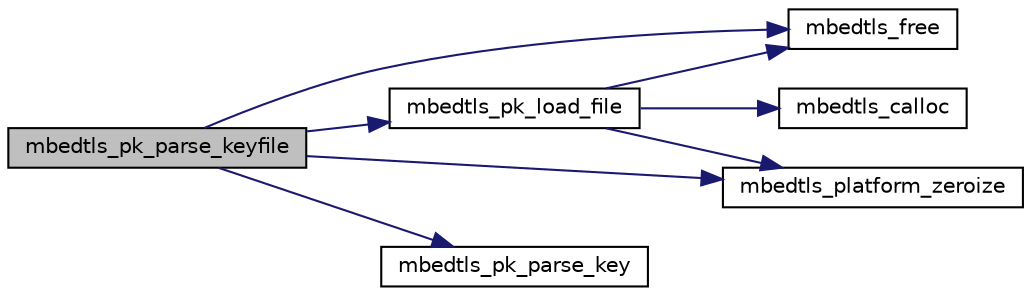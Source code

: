 digraph "mbedtls_pk_parse_keyfile"
{
 // LATEX_PDF_SIZE
  edge [fontname="Helvetica",fontsize="10",labelfontname="Helvetica",labelfontsize="10"];
  node [fontname="Helvetica",fontsize="10",shape=record];
  rankdir="LR";
  Node1 [label="mbedtls_pk_parse_keyfile",height=0.2,width=0.4,color="black", fillcolor="grey75", style="filled", fontcolor="black",tooltip="Load and parse a private key."];
  Node1 -> Node2 [color="midnightblue",fontsize="10",style="solid",fontname="Helvetica"];
  Node2 [label="mbedtls_free",height=0.2,width=0.4,color="black", fillcolor="white", style="filled",URL="$dc/d3f/platform_8c.html#a5aeffbc9179142d77ef35d3266d5fc4d",tooltip=" "];
  Node1 -> Node3 [color="midnightblue",fontsize="10",style="solid",fontname="Helvetica"];
  Node3 [label="mbedtls_pk_load_file",height=0.2,width=0.4,color="black", fillcolor="white", style="filled",URL="$dd/d90/pkparse_8c.html#a769bf6ab8da6168d83652b59f3d25802",tooltip=" "];
  Node3 -> Node4 [color="midnightblue",fontsize="10",style="solid",fontname="Helvetica"];
  Node4 [label="mbedtls_calloc",height=0.2,width=0.4,color="black", fillcolor="white", style="filled",URL="$dc/d3f/platform_8c.html#a065dcb25fe2c4492a910bec761400ebe",tooltip=" "];
  Node3 -> Node2 [color="midnightblue",fontsize="10",style="solid",fontname="Helvetica"];
  Node3 -> Node5 [color="midnightblue",fontsize="10",style="solid",fontname="Helvetica"];
  Node5 [label="mbedtls_platform_zeroize",height=0.2,width=0.4,color="black", fillcolor="white", style="filled",URL="$dd/dde/platform__util_8c.html#aa4e36b2c1c58d8ad89e1e11b6ebea2d9",tooltip="Securely zeroize a buffer."];
  Node1 -> Node6 [color="midnightblue",fontsize="10",style="solid",fontname="Helvetica"];
  Node6 [label="mbedtls_pk_parse_key",height=0.2,width=0.4,color="black", fillcolor="white", style="filled",URL="$dd/d90/pkparse_8c.html#abe104b2121aa762af1e8f389ee8acc22",tooltip="Parse a private key in PEM or DER format."];
  Node1 -> Node5 [color="midnightblue",fontsize="10",style="solid",fontname="Helvetica"];
}
